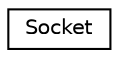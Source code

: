 digraph "Graphical Class Hierarchy"
{
  edge [fontname="Helvetica",fontsize="10",labelfontname="Helvetica",labelfontsize="10"];
  node [fontname="Helvetica",fontsize="10",shape=record];
  rankdir="LR";
  Node1 [label="Socket",height=0.2,width=0.4,color="black", fillcolor="white", style="filled",URL="$classSocket.html",tooltip="BSD socket encapsulation. "];
}
